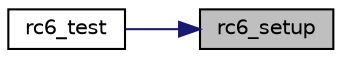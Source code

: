 digraph "rc6_setup"
{
 // LATEX_PDF_SIZE
  edge [fontname="Helvetica",fontsize="10",labelfontname="Helvetica",labelfontsize="10"];
  node [fontname="Helvetica",fontsize="10",shape=record];
  rankdir="RL";
  Node12 [label="rc6_setup",height=0.2,width=0.4,color="black", fillcolor="grey75", style="filled", fontcolor="black",tooltip="Initialize the LTC_RC6 block cipher."];
  Node12 -> Node13 [dir="back",color="midnightblue",fontsize="10",style="solid",fontname="Helvetica"];
  Node13 [label="rc6_test",height=0.2,width=0.4,color="black", fillcolor="white", style="filled",URL="$rc6_8c.html#a0f169c9c6dcc9357dc22e42faf977d83",tooltip="Performs a self-test of the LTC_RC6 block cipher."];
}
